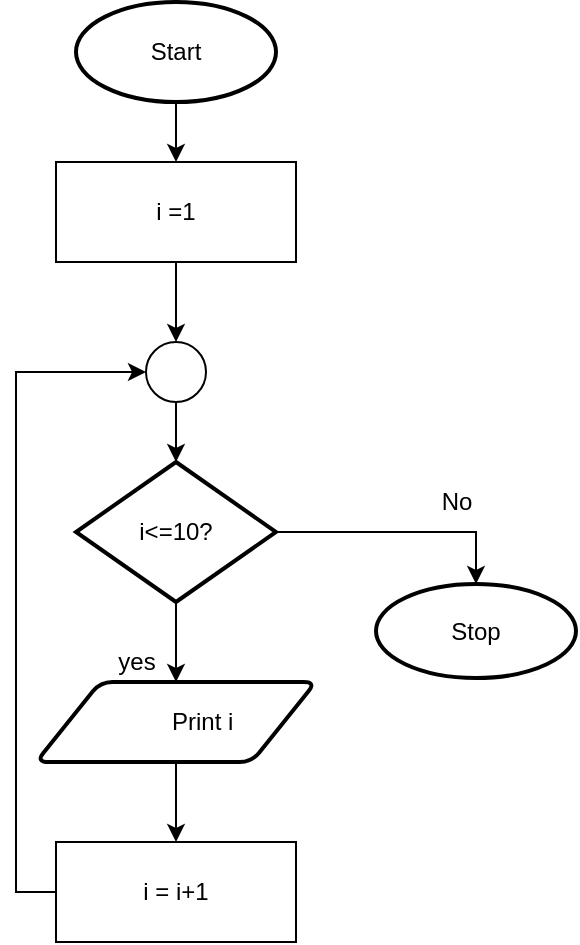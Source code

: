 <mxfile version="16.4.0" type="device"><diagram id="C5RBs43oDa-KdzZeNtuy" name="Page-1"><mxGraphModel dx="868" dy="553" grid="1" gridSize="10" guides="1" tooltips="1" connect="1" arrows="1" fold="1" page="1" pageScale="1" pageWidth="827" pageHeight="1169" math="0" shadow="0"><root><mxCell id="WIyWlLk6GJQsqaUBKTNV-0"/><mxCell id="WIyWlLk6GJQsqaUBKTNV-1" parent="WIyWlLk6GJQsqaUBKTNV-0"/><mxCell id="Diapv6GJmOP079Rihou9-11" value="" style="edgeStyle=orthogonalEdgeStyle;rounded=0;orthogonalLoop=1;jettySize=auto;html=1;" edge="1" parent="WIyWlLk6GJQsqaUBKTNV-1" source="Diapv6GJmOP079Rihou9-1" target="Diapv6GJmOP079Rihou9-2"><mxGeometry relative="1" as="geometry"/></mxCell><mxCell id="Diapv6GJmOP079Rihou9-1" value="Start" style="strokeWidth=2;html=1;shape=mxgraph.flowchart.start_1;whiteSpace=wrap;" vertex="1" parent="WIyWlLk6GJQsqaUBKTNV-1"><mxGeometry x="380" y="140" width="100" height="50" as="geometry"/></mxCell><mxCell id="Diapv6GJmOP079Rihou9-6" style="edgeStyle=orthogonalEdgeStyle;rounded=0;orthogonalLoop=1;jettySize=auto;html=1;exitX=0.5;exitY=1;exitDx=0;exitDy=0;entryX=0.5;entryY=0;entryDx=0;entryDy=0;entryPerimeter=0;" edge="1" parent="WIyWlLk6GJQsqaUBKTNV-1" source="Diapv6GJmOP079Rihou9-2" target="Diapv6GJmOP079Rihou9-3"><mxGeometry relative="1" as="geometry"/></mxCell><mxCell id="Diapv6GJmOP079Rihou9-2" value="i =1" style="rounded=0;whiteSpace=wrap;html=1;" vertex="1" parent="WIyWlLk6GJQsqaUBKTNV-1"><mxGeometry x="370" y="220" width="120" height="50" as="geometry"/></mxCell><mxCell id="Diapv6GJmOP079Rihou9-9" value="" style="edgeStyle=orthogonalEdgeStyle;rounded=0;orthogonalLoop=1;jettySize=auto;html=1;" edge="1" parent="WIyWlLk6GJQsqaUBKTNV-1" source="Diapv6GJmOP079Rihou9-3" target="Diapv6GJmOP079Rihou9-4"><mxGeometry relative="1" as="geometry"/></mxCell><mxCell id="Diapv6GJmOP079Rihou9-3" value="" style="verticalLabelPosition=bottom;verticalAlign=top;html=1;shape=mxgraph.flowchart.on-page_reference;" vertex="1" parent="WIyWlLk6GJQsqaUBKTNV-1"><mxGeometry x="415" y="310" width="30" height="30" as="geometry"/></mxCell><mxCell id="Diapv6GJmOP079Rihou9-12" value="" style="edgeStyle=orthogonalEdgeStyle;rounded=0;orthogonalLoop=1;jettySize=auto;html=1;" edge="1" parent="WIyWlLk6GJQsqaUBKTNV-1" source="Diapv6GJmOP079Rihou9-4" target="Diapv6GJmOP079Rihou9-5"><mxGeometry relative="1" as="geometry"/></mxCell><mxCell id="Diapv6GJmOP079Rihou9-17" style="edgeStyle=orthogonalEdgeStyle;rounded=0;orthogonalLoop=1;jettySize=auto;html=1;exitX=1;exitY=0.5;exitDx=0;exitDy=0;exitPerimeter=0;entryX=0.5;entryY=0;entryDx=0;entryDy=0;entryPerimeter=0;" edge="1" parent="WIyWlLk6GJQsqaUBKTNV-1" source="Diapv6GJmOP079Rihou9-4" target="Diapv6GJmOP079Rihou9-8"><mxGeometry relative="1" as="geometry"/></mxCell><mxCell id="Diapv6GJmOP079Rihou9-4" value="i&amp;lt;=10?" style="strokeWidth=2;html=1;shape=mxgraph.flowchart.decision;whiteSpace=wrap;" vertex="1" parent="WIyWlLk6GJQsqaUBKTNV-1"><mxGeometry x="380" y="370" width="100" height="70" as="geometry"/></mxCell><mxCell id="Diapv6GJmOP079Rihou9-13" value="" style="edgeStyle=orthogonalEdgeStyle;rounded=0;orthogonalLoop=1;jettySize=auto;html=1;" edge="1" parent="WIyWlLk6GJQsqaUBKTNV-1" source="Diapv6GJmOP079Rihou9-5" target="Diapv6GJmOP079Rihou9-7"><mxGeometry relative="1" as="geometry"/></mxCell><mxCell id="Diapv6GJmOP079Rihou9-5" value="&lt;span style=&quot;white-space: pre&quot;&gt;&#9;&lt;/span&gt;Print i" style="shape=parallelogram;html=1;strokeWidth=2;perimeter=parallelogramPerimeter;whiteSpace=wrap;rounded=1;arcSize=12;size=0.23;" vertex="1" parent="WIyWlLk6GJQsqaUBKTNV-1"><mxGeometry x="360" y="480" width="140" height="40" as="geometry"/></mxCell><mxCell id="Diapv6GJmOP079Rihou9-14" style="edgeStyle=orthogonalEdgeStyle;rounded=0;orthogonalLoop=1;jettySize=auto;html=1;exitX=0;exitY=0.5;exitDx=0;exitDy=0;entryX=0;entryY=0.5;entryDx=0;entryDy=0;entryPerimeter=0;" edge="1" parent="WIyWlLk6GJQsqaUBKTNV-1" source="Diapv6GJmOP079Rihou9-7" target="Diapv6GJmOP079Rihou9-3"><mxGeometry relative="1" as="geometry"/></mxCell><mxCell id="Diapv6GJmOP079Rihou9-7" value="i = i+1" style="rounded=0;whiteSpace=wrap;html=1;" vertex="1" parent="WIyWlLk6GJQsqaUBKTNV-1"><mxGeometry x="370" y="560" width="120" height="50" as="geometry"/></mxCell><mxCell id="Diapv6GJmOP079Rihou9-8" value="Stop" style="strokeWidth=2;html=1;shape=mxgraph.flowchart.start_1;whiteSpace=wrap;" vertex="1" parent="WIyWlLk6GJQsqaUBKTNV-1"><mxGeometry x="530" y="431" width="100" height="47" as="geometry"/></mxCell><mxCell id="Diapv6GJmOP079Rihou9-15" value="yes" style="text;html=1;align=center;verticalAlign=middle;resizable=0;points=[];autosize=1;strokeColor=none;fillColor=none;" vertex="1" parent="WIyWlLk6GJQsqaUBKTNV-1"><mxGeometry x="395" y="460" width="30" height="20" as="geometry"/></mxCell><mxCell id="Diapv6GJmOP079Rihou9-18" value="No" style="text;html=1;align=center;verticalAlign=middle;resizable=0;points=[];autosize=1;strokeColor=none;fillColor=none;" vertex="1" parent="WIyWlLk6GJQsqaUBKTNV-1"><mxGeometry x="555" y="380" width="30" height="20" as="geometry"/></mxCell></root></mxGraphModel></diagram></mxfile>